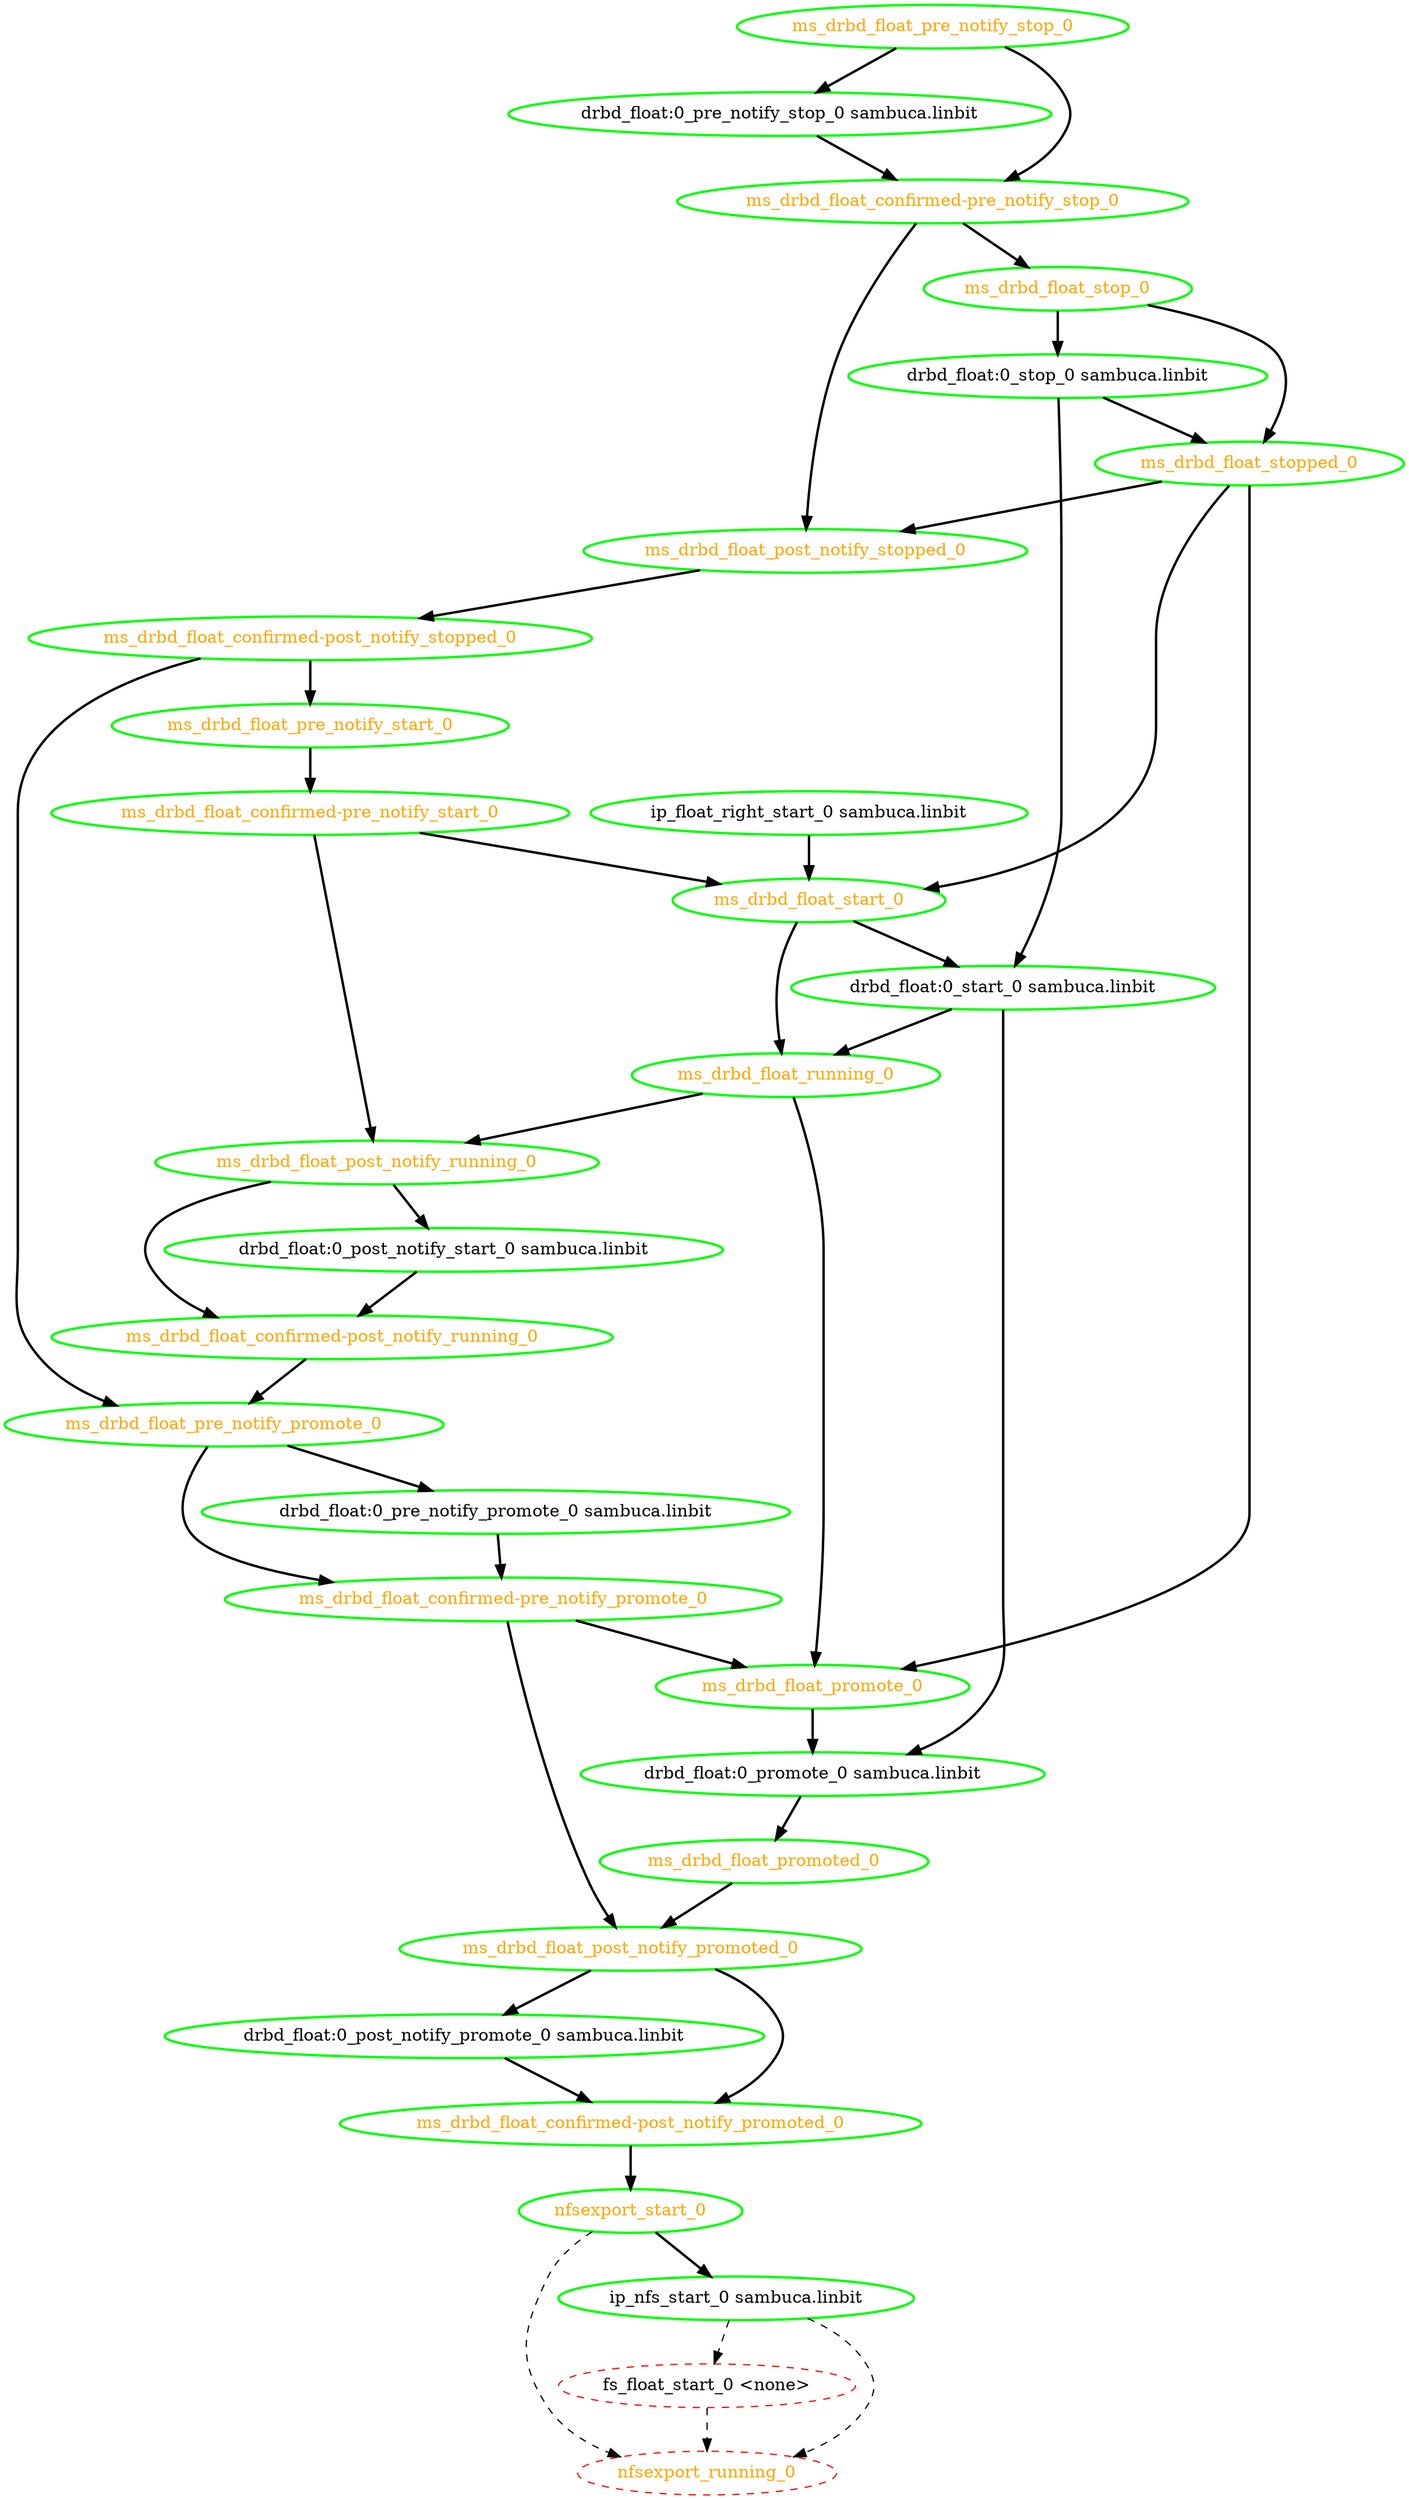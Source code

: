 digraph "g" {
"drbd_float:0_post_notify_promote_0 sambuca.linbit" -> "ms_drbd_float_confirmed-post_notify_promoted_0" [ style = bold]
"drbd_float:0_post_notify_promote_0 sambuca.linbit" [ style=bold color="green" fontcolor="black" ]
"drbd_float:0_post_notify_start_0 sambuca.linbit" -> "ms_drbd_float_confirmed-post_notify_running_0" [ style = bold]
"drbd_float:0_post_notify_start_0 sambuca.linbit" [ style=bold color="green" fontcolor="black" ]
"drbd_float:0_pre_notify_promote_0 sambuca.linbit" -> "ms_drbd_float_confirmed-pre_notify_promote_0" [ style = bold]
"drbd_float:0_pre_notify_promote_0 sambuca.linbit" [ style=bold color="green" fontcolor="black" ]
"drbd_float:0_pre_notify_stop_0 sambuca.linbit" -> "ms_drbd_float_confirmed-pre_notify_stop_0" [ style = bold]
"drbd_float:0_pre_notify_stop_0 sambuca.linbit" [ style=bold color="green" fontcolor="black" ]
"drbd_float:0_promote_0 sambuca.linbit" -> "ms_drbd_float_promoted_0" [ style = bold]
"drbd_float:0_promote_0 sambuca.linbit" [ style=bold color="green" fontcolor="black" ]
"drbd_float:0_start_0 sambuca.linbit" -> "drbd_float:0_promote_0 sambuca.linbit" [ style = bold]
"drbd_float:0_start_0 sambuca.linbit" -> "ms_drbd_float_running_0" [ style = bold]
"drbd_float:0_start_0 sambuca.linbit" [ style=bold color="green" fontcolor="black" ]
"drbd_float:0_stop_0 sambuca.linbit" -> "drbd_float:0_start_0 sambuca.linbit" [ style = bold]
"drbd_float:0_stop_0 sambuca.linbit" -> "ms_drbd_float_stopped_0" [ style = bold]
"drbd_float:0_stop_0 sambuca.linbit" [ style=bold color="green" fontcolor="black" ]
"fs_float_start_0 <none>" -> "nfsexport_running_0" [ style = dashed]
"fs_float_start_0 <none>" [ style=dashed color="red" fontcolor="black" ]
"ip_float_right_start_0 sambuca.linbit" -> "ms_drbd_float_start_0" [ style = bold]
"ip_float_right_start_0 sambuca.linbit" [ style=bold color="green" fontcolor="black" ]
"ip_nfs_start_0 sambuca.linbit" -> "fs_float_start_0 <none>" [ style = dashed]
"ip_nfs_start_0 sambuca.linbit" -> "nfsexport_running_0" [ style = dashed]
"ip_nfs_start_0 sambuca.linbit" [ style=bold color="green" fontcolor="black" ]
"ms_drbd_float_confirmed-post_notify_promoted_0" -> "nfsexport_start_0" [ style = bold]
"ms_drbd_float_confirmed-post_notify_promoted_0" [ style=bold color="green" fontcolor="orange" ]
"ms_drbd_float_confirmed-post_notify_running_0" -> "ms_drbd_float_pre_notify_promote_0" [ style = bold]
"ms_drbd_float_confirmed-post_notify_running_0" [ style=bold color="green" fontcolor="orange" ]
"ms_drbd_float_confirmed-post_notify_stopped_0" -> "ms_drbd_float_pre_notify_promote_0" [ style = bold]
"ms_drbd_float_confirmed-post_notify_stopped_0" -> "ms_drbd_float_pre_notify_start_0" [ style = bold]
"ms_drbd_float_confirmed-post_notify_stopped_0" [ style=bold color="green" fontcolor="orange" ]
"ms_drbd_float_confirmed-pre_notify_promote_0" -> "ms_drbd_float_post_notify_promoted_0" [ style = bold]
"ms_drbd_float_confirmed-pre_notify_promote_0" -> "ms_drbd_float_promote_0" [ style = bold]
"ms_drbd_float_confirmed-pre_notify_promote_0" [ style=bold color="green" fontcolor="orange" ]
"ms_drbd_float_confirmed-pre_notify_start_0" -> "ms_drbd_float_post_notify_running_0" [ style = bold]
"ms_drbd_float_confirmed-pre_notify_start_0" -> "ms_drbd_float_start_0" [ style = bold]
"ms_drbd_float_confirmed-pre_notify_start_0" [ style=bold color="green" fontcolor="orange" ]
"ms_drbd_float_confirmed-pre_notify_stop_0" -> "ms_drbd_float_post_notify_stopped_0" [ style = bold]
"ms_drbd_float_confirmed-pre_notify_stop_0" -> "ms_drbd_float_stop_0" [ style = bold]
"ms_drbd_float_confirmed-pre_notify_stop_0" [ style=bold color="green" fontcolor="orange" ]
"ms_drbd_float_post_notify_promoted_0" -> "drbd_float:0_post_notify_promote_0 sambuca.linbit" [ style = bold]
"ms_drbd_float_post_notify_promoted_0" -> "ms_drbd_float_confirmed-post_notify_promoted_0" [ style = bold]
"ms_drbd_float_post_notify_promoted_0" [ style=bold color="green" fontcolor="orange" ]
"ms_drbd_float_post_notify_running_0" -> "drbd_float:0_post_notify_start_0 sambuca.linbit" [ style = bold]
"ms_drbd_float_post_notify_running_0" -> "ms_drbd_float_confirmed-post_notify_running_0" [ style = bold]
"ms_drbd_float_post_notify_running_0" [ style=bold color="green" fontcolor="orange" ]
"ms_drbd_float_post_notify_stopped_0" -> "ms_drbd_float_confirmed-post_notify_stopped_0" [ style = bold]
"ms_drbd_float_post_notify_stopped_0" [ style=bold color="green" fontcolor="orange" ]
"ms_drbd_float_pre_notify_promote_0" -> "drbd_float:0_pre_notify_promote_0 sambuca.linbit" [ style = bold]
"ms_drbd_float_pre_notify_promote_0" -> "ms_drbd_float_confirmed-pre_notify_promote_0" [ style = bold]
"ms_drbd_float_pre_notify_promote_0" [ style=bold color="green" fontcolor="orange" ]
"ms_drbd_float_pre_notify_start_0" -> "ms_drbd_float_confirmed-pre_notify_start_0" [ style = bold]
"ms_drbd_float_pre_notify_start_0" [ style=bold color="green" fontcolor="orange" ]
"ms_drbd_float_pre_notify_stop_0" -> "drbd_float:0_pre_notify_stop_0 sambuca.linbit" [ style = bold]
"ms_drbd_float_pre_notify_stop_0" -> "ms_drbd_float_confirmed-pre_notify_stop_0" [ style = bold]
"ms_drbd_float_pre_notify_stop_0" [ style=bold color="green" fontcolor="orange" ]
"ms_drbd_float_promote_0" -> "drbd_float:0_promote_0 sambuca.linbit" [ style = bold]
"ms_drbd_float_promote_0" [ style=bold color="green" fontcolor="orange" ]
"ms_drbd_float_promoted_0" -> "ms_drbd_float_post_notify_promoted_0" [ style = bold]
"ms_drbd_float_promoted_0" [ style=bold color="green" fontcolor="orange" ]
"ms_drbd_float_running_0" -> "ms_drbd_float_post_notify_running_0" [ style = bold]
"ms_drbd_float_running_0" -> "ms_drbd_float_promote_0" [ style = bold]
"ms_drbd_float_running_0" [ style=bold color="green" fontcolor="orange" ]
"ms_drbd_float_start_0" -> "drbd_float:0_start_0 sambuca.linbit" [ style = bold]
"ms_drbd_float_start_0" -> "ms_drbd_float_running_0" [ style = bold]
"ms_drbd_float_start_0" [ style=bold color="green" fontcolor="orange" ]
"ms_drbd_float_stop_0" -> "drbd_float:0_stop_0 sambuca.linbit" [ style = bold]
"ms_drbd_float_stop_0" -> "ms_drbd_float_stopped_0" [ style = bold]
"ms_drbd_float_stop_0" [ style=bold color="green" fontcolor="orange" ]
"ms_drbd_float_stopped_0" -> "ms_drbd_float_post_notify_stopped_0" [ style = bold]
"ms_drbd_float_stopped_0" -> "ms_drbd_float_promote_0" [ style = bold]
"ms_drbd_float_stopped_0" -> "ms_drbd_float_start_0" [ style = bold]
"ms_drbd_float_stopped_0" [ style=bold color="green" fontcolor="orange" ]
"nfsexport_running_0" [ style=dashed color="red" fontcolor="orange" ]
"nfsexport_start_0" -> "ip_nfs_start_0 sambuca.linbit" [ style = bold]
"nfsexport_start_0" -> "nfsexport_running_0" [ style = dashed]
"nfsexport_start_0" [ style=bold color="green" fontcolor="orange" ]
}
